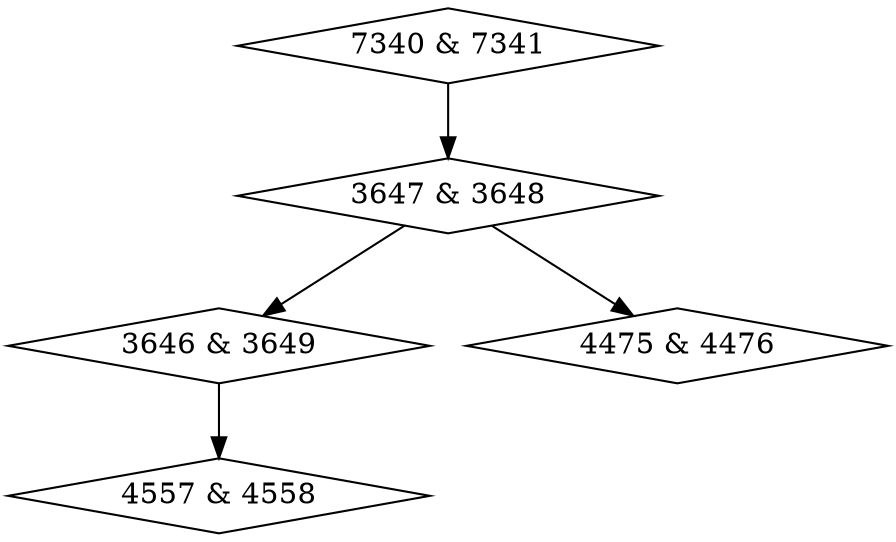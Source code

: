 digraph {
0 [label = "3646 & 3649", shape = diamond];
1 [label = "3647 & 3648", shape = diamond];
2 [label = "4475 & 4476", shape = diamond];
3 [label = "4557 & 4558", shape = diamond];
4 [label = "7340 & 7341", shape = diamond];
0->3;
1->0;
1->2;
4->1;
}
